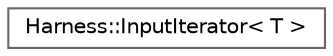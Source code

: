 digraph "类继承关系图"
{
 // LATEX_PDF_SIZE
  bgcolor="transparent";
  edge [fontname=Helvetica,fontsize=10,labelfontname=Helvetica,labelfontsize=10];
  node [fontname=Helvetica,fontsize=10,shape=box,height=0.2,width=0.4];
  rankdir="LR";
  Node0 [id="Node000000",label="Harness::InputIterator\< T \>",height=0.2,width=0.4,color="grey40", fillcolor="white", style="filled",URL="$class_harness_1_1_input_iterator.html",tooltip=" "];
}
